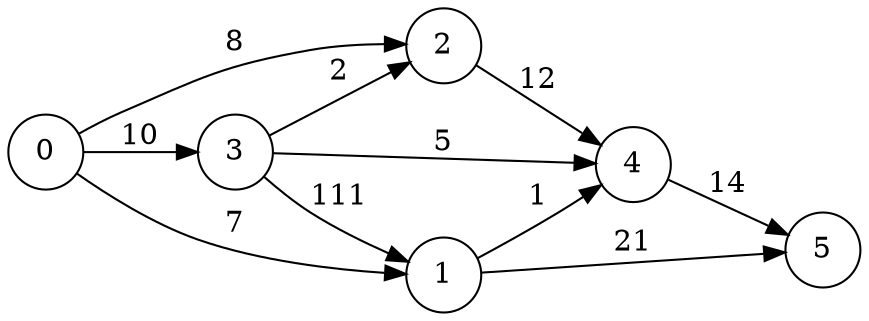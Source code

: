 digraph dot_graph {
  rankdir=LR;
  size="8,5"
  node [shape=circle];
  0 -> 2 [label = "8"]; 
  0 -> 3 [label = "10"]; 
  0 -> 1 [label = "7"]; 
  2 -> 4 [label = "12"]; 
  1 -> 4 [label = "1"]; 
  1 -> 5 [label = "21"]; 
  4 -> 5 [label = "14"]; 
  3 -> 4 [label = "5"]; 
  3 -> 2 [label = "2"]; 
  3 -> 1 [label = "111"]; 
}